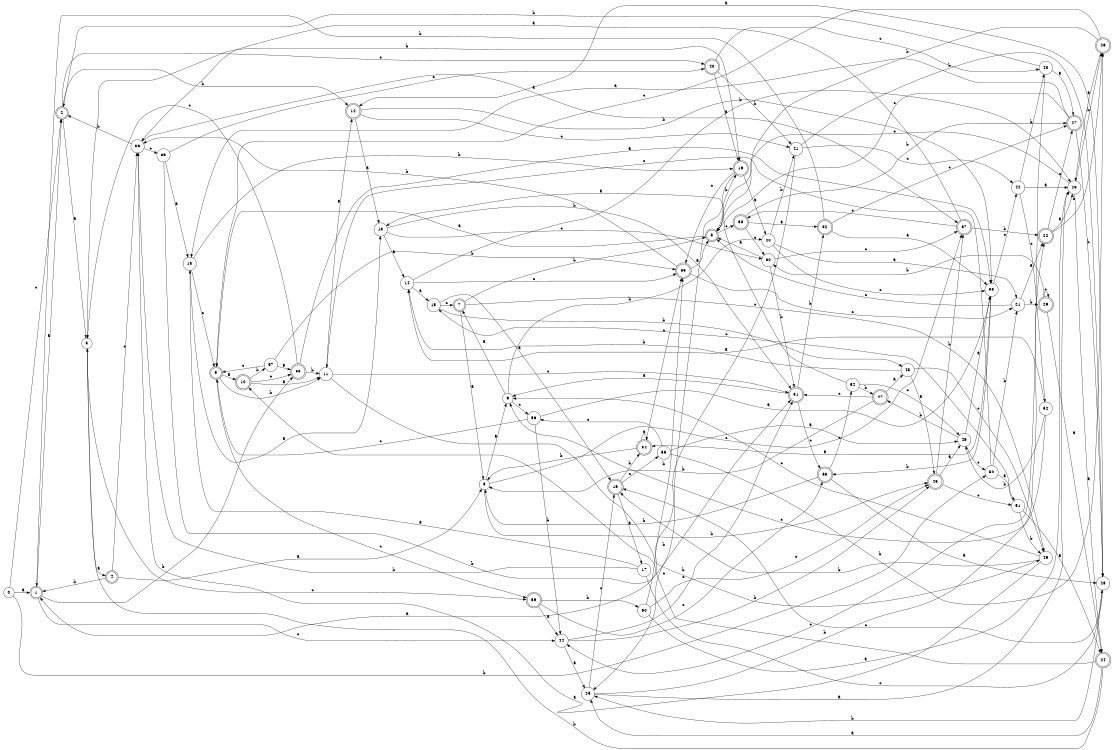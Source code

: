 digraph n49_7 {
__start0 [label="" shape="none"];

rankdir=LR;
size="8,5";

s0 [style="filled", color="black", fillcolor="white" shape="circle", label="0"];
s1 [style="rounded,filled", color="black", fillcolor="white" shape="doublecircle", label="1"];
s2 [style="rounded,filled", color="black", fillcolor="white" shape="doublecircle", label="2"];
s3 [style="filled", color="black", fillcolor="white" shape="circle", label="3"];
s4 [style="rounded,filled", color="black", fillcolor="white" shape="doublecircle", label="4"];
s5 [style="filled", color="black", fillcolor="white" shape="circle", label="5"];
s6 [style="filled", color="black", fillcolor="white" shape="circle", label="6"];
s7 [style="rounded,filled", color="black", fillcolor="white" shape="doublecircle", label="7"];
s8 [style="rounded,filled", color="black", fillcolor="white" shape="doublecircle", label="8"];
s9 [style="rounded,filled", color="black", fillcolor="white" shape="doublecircle", label="9"];
s10 [style="rounded,filled", color="black", fillcolor="white" shape="doublecircle", label="10"];
s11 [style="filled", color="black", fillcolor="white" shape="circle", label="11"];
s12 [style="rounded,filled", color="black", fillcolor="white" shape="doublecircle", label="12"];
s13 [style="filled", color="black", fillcolor="white" shape="circle", label="13"];
s14 [style="filled", color="black", fillcolor="white" shape="circle", label="14"];
s15 [style="filled", color="black", fillcolor="white" shape="circle", label="15"];
s16 [style="rounded,filled", color="black", fillcolor="white" shape="doublecircle", label="16"];
s17 [style="filled", color="black", fillcolor="white" shape="circle", label="17"];
s18 [style="filled", color="black", fillcolor="white" shape="circle", label="18"];
s19 [style="rounded,filled", color="black", fillcolor="white" shape="doublecircle", label="19"];
s20 [style="filled", color="black", fillcolor="white" shape="circle", label="20"];
s21 [style="filled", color="black", fillcolor="white" shape="circle", label="21"];
s22 [style="rounded,filled", color="black", fillcolor="white" shape="doublecircle", label="22"];
s23 [style="filled", color="black", fillcolor="white" shape="circle", label="23"];
s24 [style="rounded,filled", color="black", fillcolor="white" shape="doublecircle", label="24"];
s25 [style="filled", color="black", fillcolor="white" shape="circle", label="25"];
s26 [style="rounded,filled", color="black", fillcolor="white" shape="doublecircle", label="26"];
s27 [style="rounded,filled", color="black", fillcolor="white" shape="doublecircle", label="27"];
s28 [style="filled", color="black", fillcolor="white" shape="circle", label="28"];
s29 [style="rounded,filled", color="black", fillcolor="white" shape="doublecircle", label="29"];
s30 [style="filled", color="black", fillcolor="white" shape="circle", label="30"];
s31 [style="rounded,filled", color="black", fillcolor="white" shape="doublecircle", label="31"];
s32 [style="rounded,filled", color="black", fillcolor="white" shape="doublecircle", label="32"];
s33 [style="filled", color="black", fillcolor="white" shape="circle", label="33"];
s34 [style="rounded,filled", color="black", fillcolor="white" shape="doublecircle", label="34"];
s35 [style="rounded,filled", color="black", fillcolor="white" shape="doublecircle", label="35"];
s36 [style="filled", color="black", fillcolor="white" shape="circle", label="36"];
s37 [style="rounded,filled", color="black", fillcolor="white" shape="doublecircle", label="37"];
s38 [style="rounded,filled", color="black", fillcolor="white" shape="doublecircle", label="38"];
s39 [style="filled", color="black", fillcolor="white" shape="circle", label="39"];
s40 [style="rounded,filled", color="black", fillcolor="white" shape="doublecircle", label="40"];
s41 [style="filled", color="black", fillcolor="white" shape="circle", label="41"];
s42 [style="filled", color="black", fillcolor="white" shape="circle", label="42"];
s43 [style="filled", color="black", fillcolor="white" shape="circle", label="43"];
s44 [style="filled", color="black", fillcolor="white" shape="circle", label="44"];
s45 [style="rounded,filled", color="black", fillcolor="white" shape="doublecircle", label="45"];
s46 [style="filled", color="black", fillcolor="white" shape="circle", label="46"];
s47 [style="rounded,filled", color="black", fillcolor="white" shape="doublecircle", label="47"];
s48 [style="filled", color="black", fillcolor="white" shape="circle", label="48"];
s49 [style="filled", color="black", fillcolor="white" shape="circle", label="49"];
s50 [style="filled", color="black", fillcolor="white" shape="circle", label="50"];
s51 [style="filled", color="black", fillcolor="white" shape="circle", label="51"];
s52 [style="filled", color="black", fillcolor="white" shape="circle", label="52"];
s53 [style="rounded,filled", color="black", fillcolor="white" shape="doublecircle", label="53"];
s54 [style="filled", color="black", fillcolor="white" shape="circle", label="54"];
s55 [style="filled", color="black", fillcolor="white" shape="circle", label="55"];
s56 [style="filled", color="black", fillcolor="white" shape="circle", label="56"];
s57 [style="filled", color="black", fillcolor="white" shape="circle", label="57"];
s58 [style="rounded,filled", color="black", fillcolor="white" shape="doublecircle", label="58"];
s59 [style="rounded,filled", color="black", fillcolor="white" shape="doublecircle", label="59"];
s60 [style="filled", color="black", fillcolor="white" shape="circle", label="60"];
s0 -> s1 [label="a"];
s0 -> s50 [label="b"];
s0 -> s2 [label="c"];
s1 -> s2 [label="a"];
s1 -> s58 [label="b"];
s1 -> s44 [label="c"];
s2 -> s3 [label="a"];
s2 -> s12 [label="b"];
s2 -> s40 [label="c"];
s3 -> s4 [label="a"];
s3 -> s19 [label="b"];
s3 -> s59 [label="c"];
s4 -> s5 [label="a"];
s4 -> s1 [label="b"];
s4 -> s36 [label="c"];
s5 -> s6 [label="a"];
s5 -> s45 [label="b"];
s5 -> s37 [label="c"];
s6 -> s7 [label="a"];
s6 -> s20 [label="b"];
s6 -> s56 [label="c"];
s7 -> s5 [label="a"];
s7 -> s8 [label="b"];
s7 -> s49 [label="c"];
s8 -> s9 [label="a"];
s8 -> s19 [label="b"];
s8 -> s38 [label="c"];
s9 -> s10 [label="a"];
s9 -> s11 [label="b"];
s9 -> s59 [label="c"];
s10 -> s11 [label="a"];
s10 -> s57 [label="b"];
s10 -> s58 [label="c"];
s11 -> s12 [label="a"];
s11 -> s49 [label="b"];
s11 -> s31 [label="c"];
s12 -> s13 [label="a"];
s12 -> s33 [label="b"];
s12 -> s41 [label="c"];
s13 -> s14 [label="a"];
s13 -> s31 [label="b"];
s13 -> s30 [label="c"];
s14 -> s15 [label="a"];
s14 -> s23 [label="b"];
s14 -> s35 [label="c"];
s15 -> s16 [label="a"];
s15 -> s48 [label="b"];
s15 -> s7 [label="c"];
s16 -> s17 [label="a"];
s16 -> s34 [label="b"];
s16 -> s55 [label="c"];
s17 -> s18 [label="a"];
s17 -> s36 [label="b"];
s17 -> s28 [label="c"];
s18 -> s13 [label="a"];
s18 -> s19 [label="b"];
s18 -> s9 [label="c"];
s19 -> s20 [label="a"];
s19 -> s25 [label="b"];
s19 -> s35 [label="c"];
s20 -> s21 [label="a"];
s20 -> s41 [label="b"];
s20 -> s33 [label="c"];
s21 -> s22 [label="a"];
s21 -> s29 [label="b"];
s21 -> s8 [label="c"];
s22 -> s23 [label="a"];
s22 -> s26 [label="b"];
s22 -> s27 [label="c"];
s23 -> s24 [label="a"];
s23 -> s26 [label="b"];
s23 -> s8 [label="c"];
s24 -> s25 [label="a"];
s24 -> s3 [label="b"];
s24 -> s10 [label="c"];
s25 -> s23 [label="a"];
s25 -> s22 [label="b"];
s25 -> s16 [label="c"];
s26 -> s23 [label="a"];
s26 -> s8 [label="b"];
s26 -> s9 [label="c"];
s27 -> s18 [label="a"];
s27 -> s28 [label="b"];
s27 -> s8 [label="c"];
s28 -> s12 [label="a"];
s28 -> s25 [label="b"];
s28 -> s16 [label="c"];
s29 -> s24 [label="a"];
s29 -> s30 [label="b"];
s29 -> s29 [label="c"];
s30 -> s8 [label="a"];
s30 -> s31 [label="b"];
s30 -> s37 [label="c"];
s31 -> s6 [label="a"];
s31 -> s32 [label="b"];
s31 -> s53 [label="c"];
s32 -> s33 [label="a"];
s32 -> s1 [label="b"];
s32 -> s27 [label="c"];
s33 -> s34 [label="a"];
s33 -> s53 [label="b"];
s33 -> s42 [label="c"];
s34 -> s34 [label="a"];
s34 -> s5 [label="b"];
s34 -> s35 [label="c"];
s35 -> s8 [label="a"];
s35 -> s36 [label="b"];
s35 -> s21 [label="c"];
s36 -> s37 [label="a"];
s36 -> s2 [label="b"];
s36 -> s39 [label="c"];
s37 -> s36 [label="a"];
s37 -> s22 [label="b"];
s37 -> s38 [label="c"];
s38 -> s32 [label="a"];
s38 -> s27 [label="b"];
s38 -> s30 [label="c"];
s39 -> s18 [label="a"];
s39 -> s31 [label="b"];
s39 -> s40 [label="c"];
s40 -> s19 [label="a"];
s40 -> s41 [label="b"];
s40 -> s43 [label="c"];
s41 -> s1 [label="a"];
s41 -> s28 [label="b"];
s41 -> s42 [label="c"];
s42 -> s23 [label="a"];
s42 -> s43 [label="b"];
s42 -> s52 [label="c"];
s43 -> s27 [label="a"];
s43 -> s2 [label="b"];
s43 -> s44 [label="c"];
s44 -> s25 [label="a"];
s44 -> s45 [label="b"];
s44 -> s31 [label="c"];
s45 -> s46 [label="a"];
s45 -> s37 [label="b"];
s45 -> s51 [label="c"];
s46 -> s33 [label="a"];
s46 -> s47 [label="b"];
s46 -> s50 [label="c"];
s47 -> s48 [label="a"];
s47 -> s5 [label="b"];
s47 -> s31 [label="c"];
s48 -> s45 [label="a"];
s48 -> s14 [label="b"];
s48 -> s49 [label="c"];
s49 -> s36 [label="a"];
s49 -> s16 [label="b"];
s49 -> s6 [label="c"];
s50 -> s51 [label="a"];
s50 -> s21 [label="b"];
s50 -> s11 [label="c"];
s51 -> s24 [label="a"];
s51 -> s49 [label="b"];
s51 -> s15 [label="c"];
s52 -> s14 [label="a"];
s52 -> s46 [label="b"];
s52 -> s6 [label="c"];
s53 -> s28 [label="a"];
s53 -> s5 [label="b"];
s53 -> s54 [label="c"];
s54 -> s13 [label="a"];
s54 -> s47 [label="b"];
s54 -> s46 [label="c"];
s55 -> s46 [label="a"];
s55 -> s26 [label="b"];
s55 -> s56 [label="c"];
s56 -> s33 [label="a"];
s56 -> s44 [label="b"];
s56 -> s9 [label="c"];
s57 -> s58 [label="a"];
s57 -> s35 [label="b"];
s57 -> s9 [label="c"];
s58 -> s33 [label="a"];
s58 -> s11 [label="b"];
s58 -> s3 [label="c"];
s59 -> s44 [label="a"];
s59 -> s60 [label="b"];
s59 -> s53 [label="c"];
s60 -> s23 [label="a"];
s60 -> s35 [label="b"];
s60 -> s45 [label="c"];

}